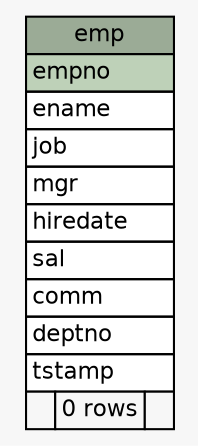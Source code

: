 // dot 2.26.3 on Linux 3.2.0-4-amd64
// SchemaSpy rev 590
digraph "emp" {
  graph [
    rankdir="RL"
    bgcolor="#f7f7f7"
    nodesep="0.18"
    ranksep="0.46"
    fontname="Helvetica"
    fontsize="11"
  ];
  node [
    fontname="Helvetica"
    fontsize="11"
    shape="plaintext"
  ];
  edge [
    arrowsize="0.8"
  ];
  "emp" [
    label=<
    <TABLE BORDER="0" CELLBORDER="1" CELLSPACING="0" BGCOLOR="#ffffff">
      <TR><TD COLSPAN="3" BGCOLOR="#9bab96" ALIGN="CENTER">emp</TD></TR>
      <TR><TD PORT="empno" COLSPAN="3" BGCOLOR="#bed1b8" ALIGN="LEFT">empno</TD></TR>
      <TR><TD PORT="ename" COLSPAN="3" ALIGN="LEFT">ename</TD></TR>
      <TR><TD PORT="job" COLSPAN="3" ALIGN="LEFT">job</TD></TR>
      <TR><TD PORT="mgr" COLSPAN="3" ALIGN="LEFT">mgr</TD></TR>
      <TR><TD PORT="hiredate" COLSPAN="3" ALIGN="LEFT">hiredate</TD></TR>
      <TR><TD PORT="sal" COLSPAN="3" ALIGN="LEFT">sal</TD></TR>
      <TR><TD PORT="comm" COLSPAN="3" ALIGN="LEFT">comm</TD></TR>
      <TR><TD PORT="deptno" COLSPAN="3" ALIGN="LEFT">deptno</TD></TR>
      <TR><TD PORT="tstamp" COLSPAN="3" ALIGN="LEFT">tstamp</TD></TR>
      <TR><TD ALIGN="LEFT" BGCOLOR="#f7f7f7">  </TD><TD ALIGN="RIGHT" BGCOLOR="#f7f7f7">0 rows</TD><TD ALIGN="RIGHT" BGCOLOR="#f7f7f7">  </TD></TR>
    </TABLE>>
    URL="tables/emp.html"
    tooltip="emp"
  ];
}
